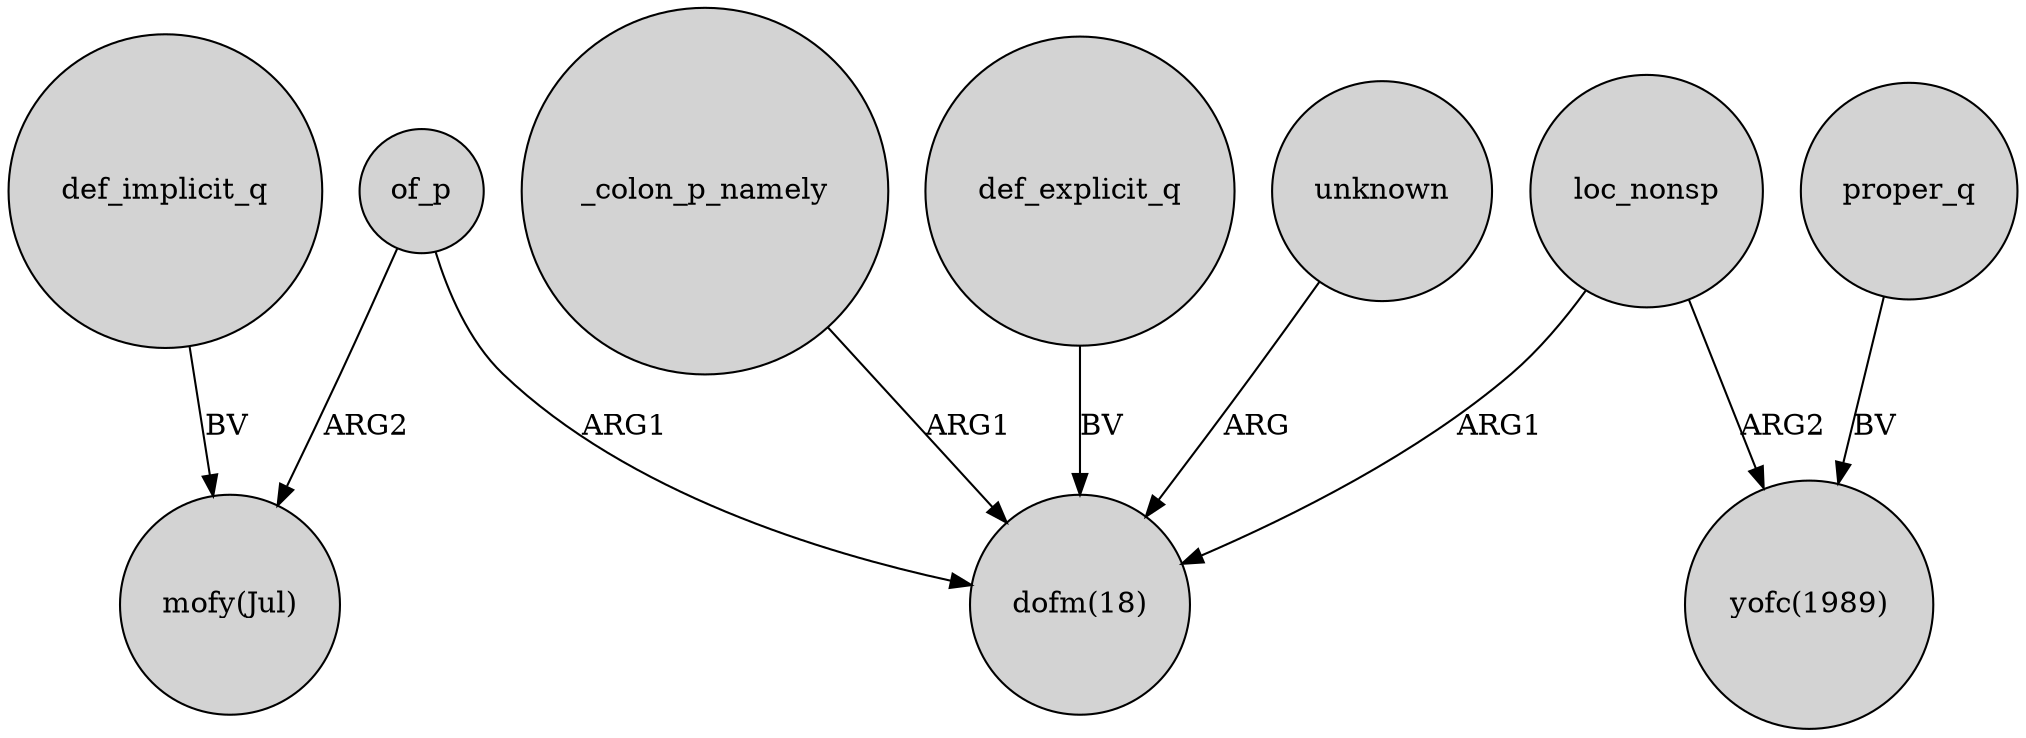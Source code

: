 digraph {
	node [shape=circle style=filled]
	def_implicit_q -> "mofy(Jul)" [label=BV]
	unknown -> "dofm(18)" [label=ARG]
	loc_nonsp -> "dofm(18)" [label=ARG1]
	_colon_p_namely -> "dofm(18)" [label=ARG1]
	of_p -> "mofy(Jul)" [label=ARG2]
	def_explicit_q -> "dofm(18)" [label=BV]
	proper_q -> "yofc(1989)" [label=BV]
	loc_nonsp -> "yofc(1989)" [label=ARG2]
	of_p -> "dofm(18)" [label=ARG1]
}

